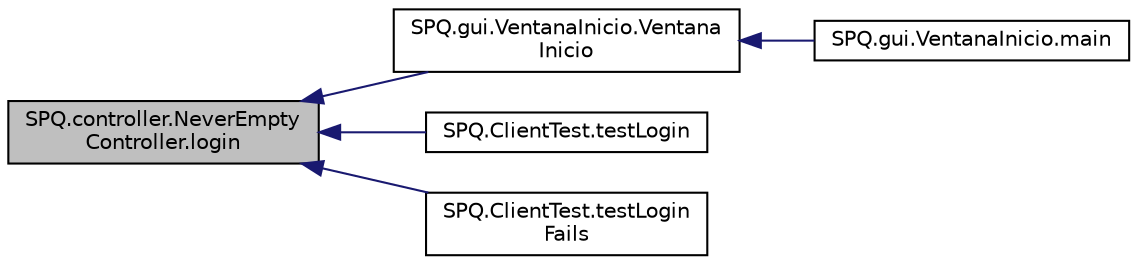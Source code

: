 digraph "SPQ.controller.NeverEmptyController.login"
{
  edge [fontname="Helvetica",fontsize="10",labelfontname="Helvetica",labelfontsize="10"];
  node [fontname="Helvetica",fontsize="10",shape=record];
  rankdir="LR";
  Node29 [label="SPQ.controller.NeverEmpty\lController.login",height=0.2,width=0.4,color="black", fillcolor="grey75", style="filled", fontcolor="black"];
  Node29 -> Node30 [dir="back",color="midnightblue",fontsize="10",style="solid"];
  Node30 [label="SPQ.gui.VentanaInicio.Ventana\lInicio",height=0.2,width=0.4,color="black", fillcolor="white", style="filled",URL="$class_s_p_q_1_1gui_1_1_ventana_inicio.html#ab74166cbe23810e4b8586849fb86b54e"];
  Node30 -> Node31 [dir="back",color="midnightblue",fontsize="10",style="solid"];
  Node31 [label="SPQ.gui.VentanaInicio.main",height=0.2,width=0.4,color="black", fillcolor="white", style="filled",URL="$class_s_p_q_1_1gui_1_1_ventana_inicio.html#ab33d2c349f8f7475d2d6833e9bf75e76"];
  Node29 -> Node32 [dir="back",color="midnightblue",fontsize="10",style="solid"];
  Node32 [label="SPQ.ClientTest.testLogin",height=0.2,width=0.4,color="black", fillcolor="white", style="filled",URL="$class_s_p_q_1_1_client_test.html#a88728d2e3535750655d518d73f81e22b"];
  Node29 -> Node33 [dir="back",color="midnightblue",fontsize="10",style="solid"];
  Node33 [label="SPQ.ClientTest.testLogin\lFails",height=0.2,width=0.4,color="black", fillcolor="white", style="filled",URL="$class_s_p_q_1_1_client_test.html#ac05d043ac92f1c1083d19eec58e5bbd9"];
}
